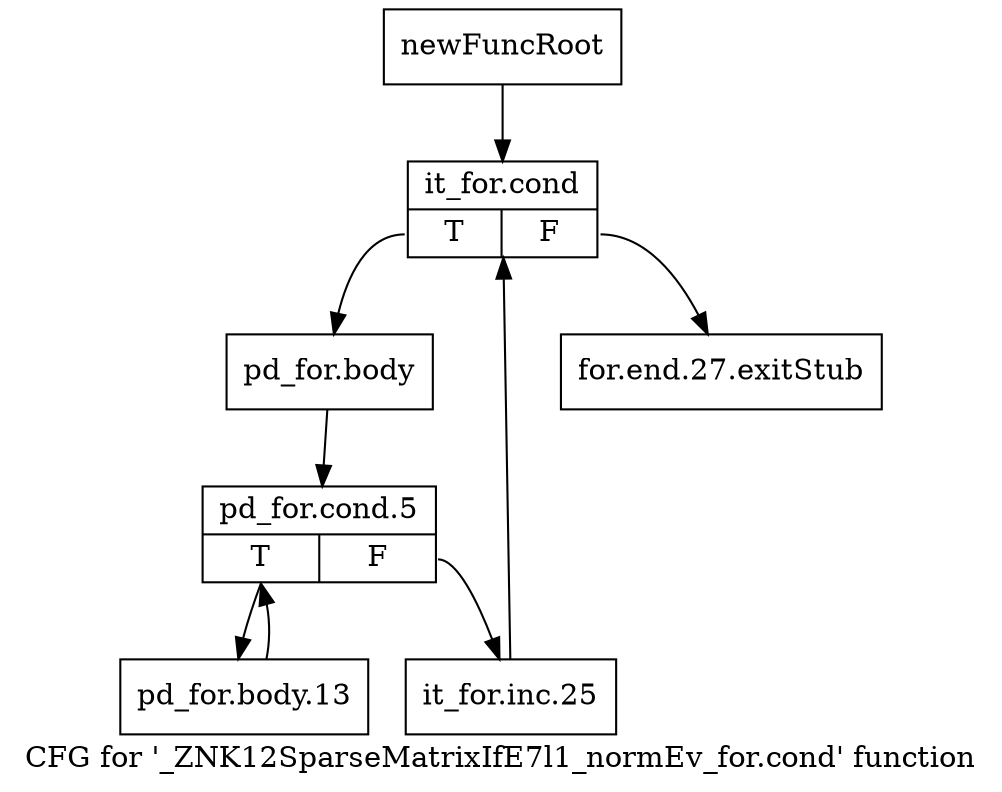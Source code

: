 digraph "CFG for '_ZNK12SparseMatrixIfE7l1_normEv_for.cond' function" {
	label="CFG for '_ZNK12SparseMatrixIfE7l1_normEv_for.cond' function";

	Node0x96b6ed0 [shape=record,label="{newFuncRoot}"];
	Node0x96b6ed0 -> Node0x96b6f70;
	Node0x96b6f20 [shape=record,label="{for.end.27.exitStub}"];
	Node0x96b6f70 [shape=record,label="{it_for.cond|{<s0>T|<s1>F}}"];
	Node0x96b6f70:s0 -> Node0x96b6fc0;
	Node0x96b6f70:s1 -> Node0x96b6f20;
	Node0x96b6fc0 [shape=record,label="{pd_for.body}"];
	Node0x96b6fc0 -> Node0x96b7010;
	Node0x96b7010 [shape=record,label="{pd_for.cond.5|{<s0>T|<s1>F}}"];
	Node0x96b7010:s0 -> Node0x96b70b0;
	Node0x96b7010:s1 -> Node0x96b7060;
	Node0x96b7060 [shape=record,label="{it_for.inc.25}"];
	Node0x96b7060 -> Node0x96b6f70;
	Node0x96b70b0 [shape=record,label="{pd_for.body.13}"];
	Node0x96b70b0 -> Node0x96b7010;
}
